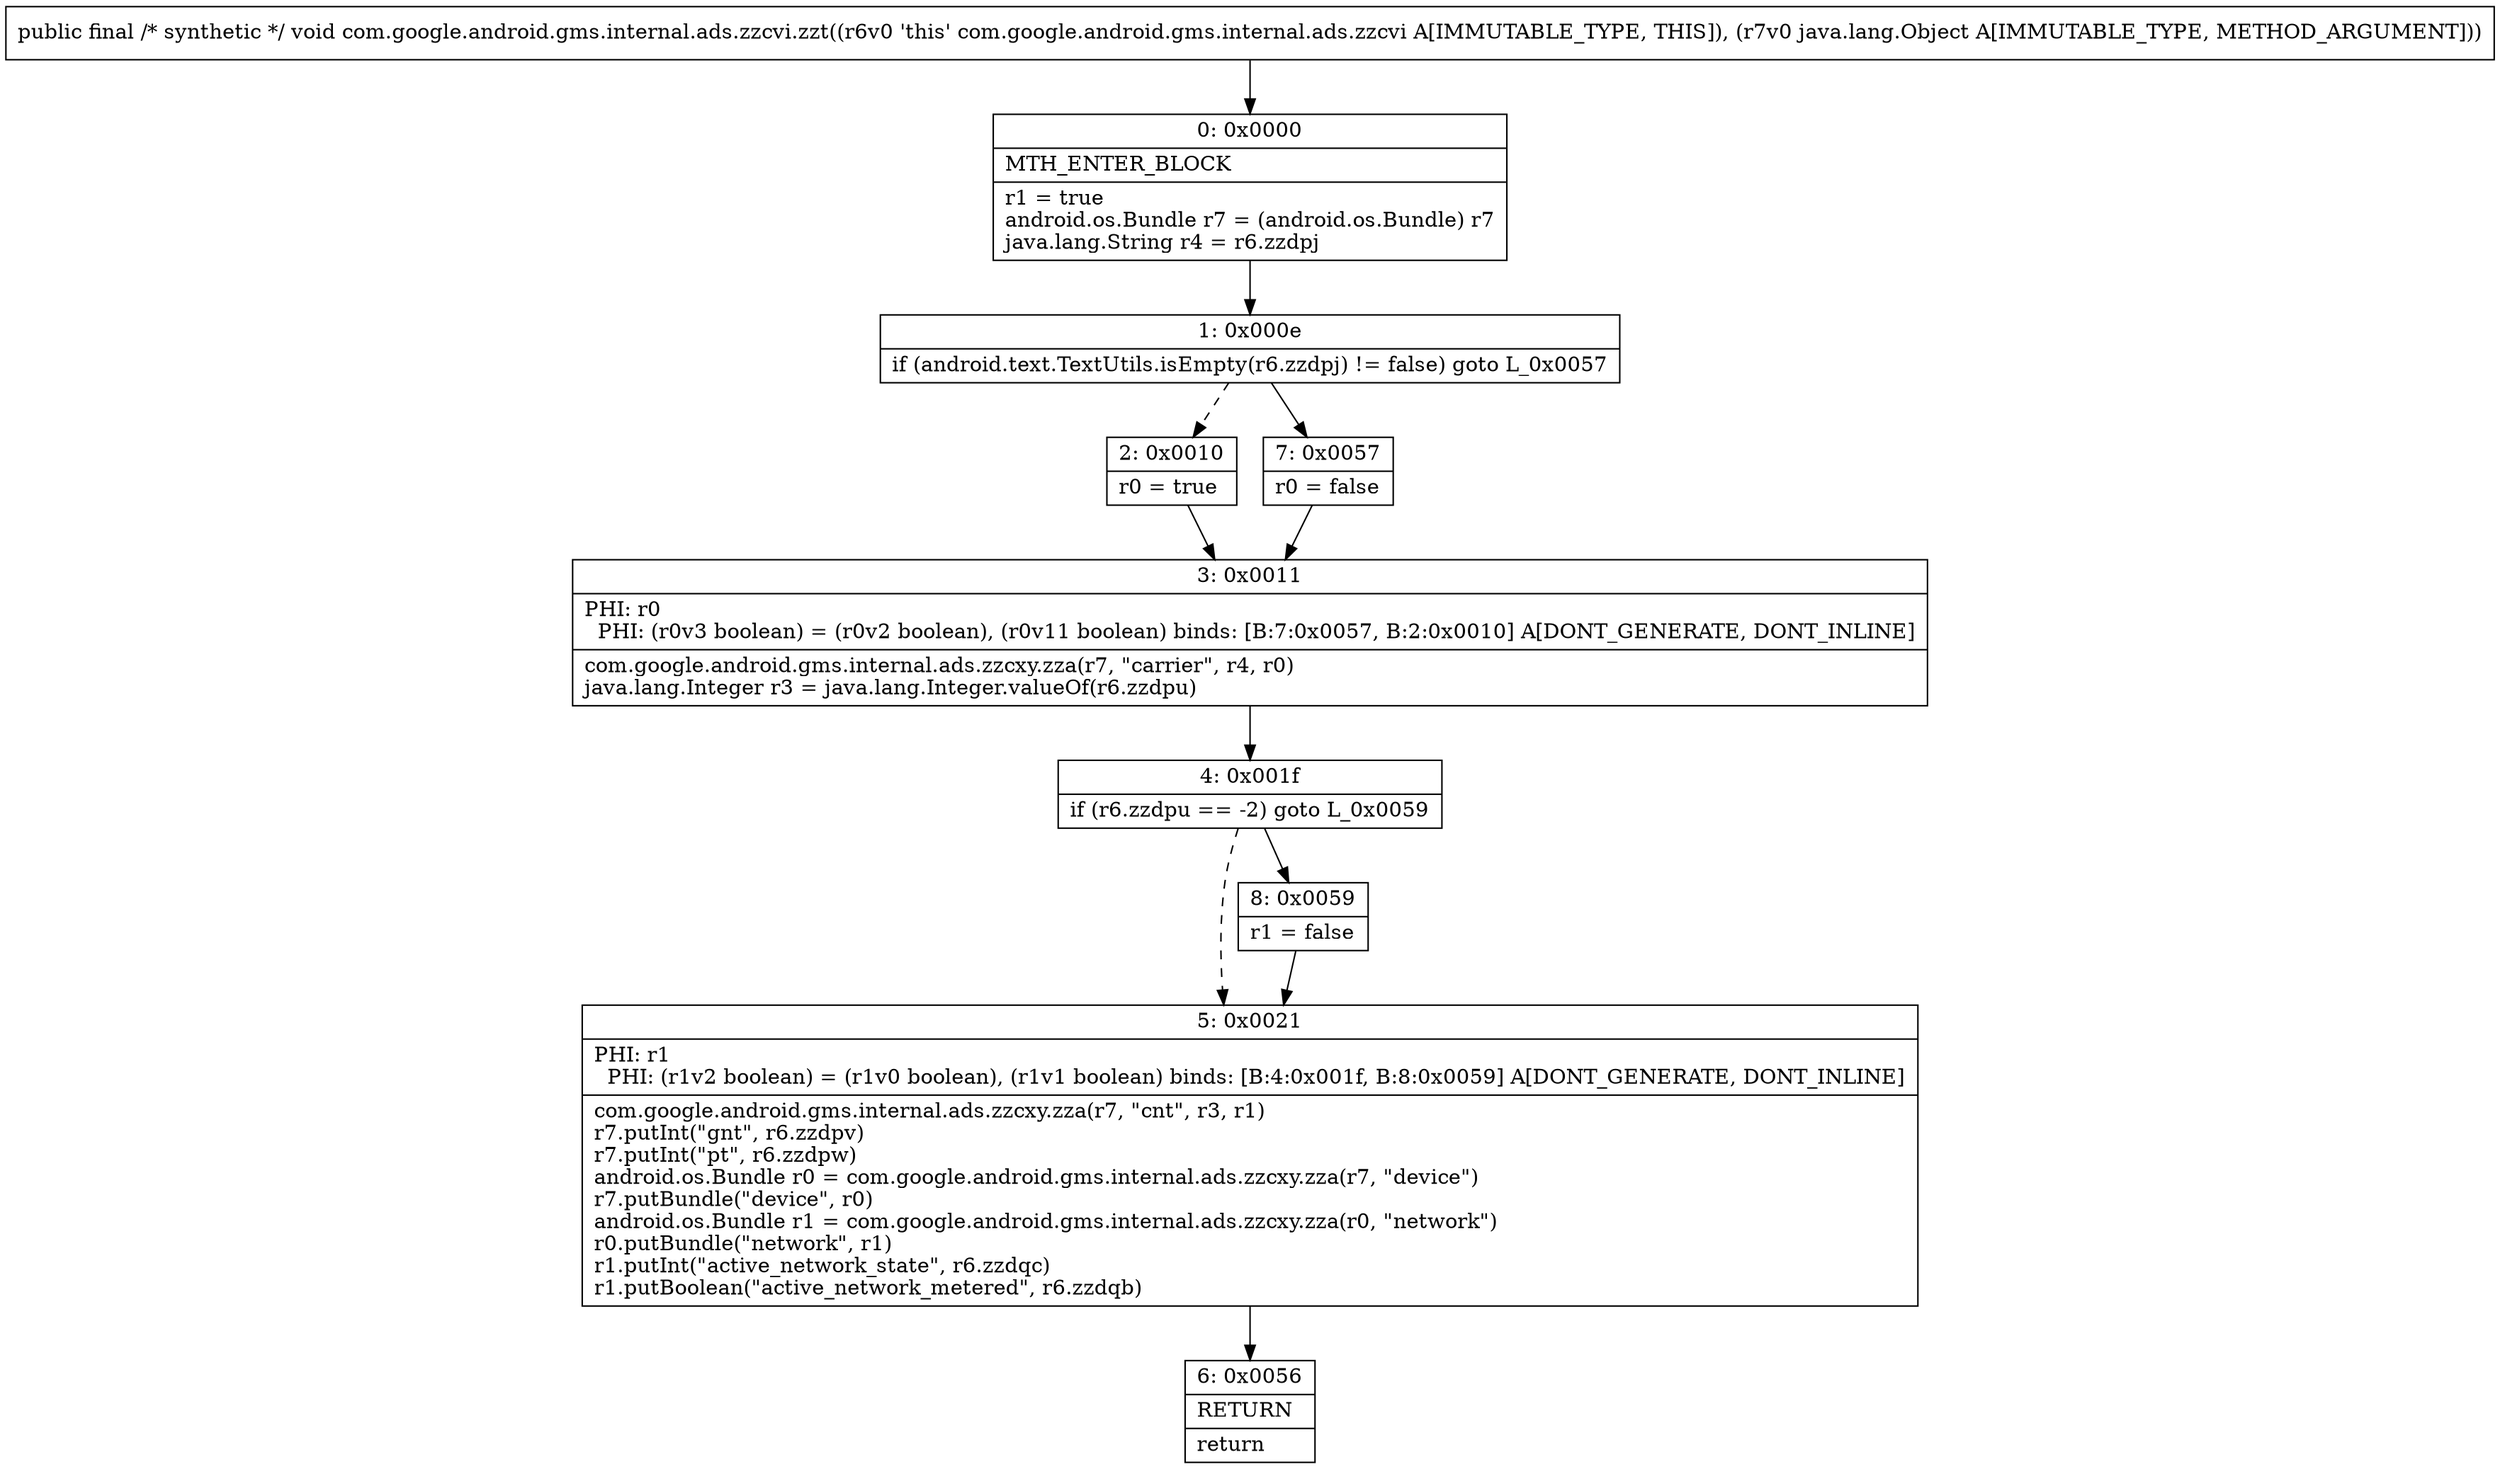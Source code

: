 digraph "CFG forcom.google.android.gms.internal.ads.zzcvi.zzt(Ljava\/lang\/Object;)V" {
Node_0 [shape=record,label="{0\:\ 0x0000|MTH_ENTER_BLOCK\l|r1 = true\landroid.os.Bundle r7 = (android.os.Bundle) r7\ljava.lang.String r4 = r6.zzdpj\l}"];
Node_1 [shape=record,label="{1\:\ 0x000e|if (android.text.TextUtils.isEmpty(r6.zzdpj) != false) goto L_0x0057\l}"];
Node_2 [shape=record,label="{2\:\ 0x0010|r0 = true\l}"];
Node_3 [shape=record,label="{3\:\ 0x0011|PHI: r0 \l  PHI: (r0v3 boolean) = (r0v2 boolean), (r0v11 boolean) binds: [B:7:0x0057, B:2:0x0010] A[DONT_GENERATE, DONT_INLINE]\l|com.google.android.gms.internal.ads.zzcxy.zza(r7, \"carrier\", r4, r0)\ljava.lang.Integer r3 = java.lang.Integer.valueOf(r6.zzdpu)\l}"];
Node_4 [shape=record,label="{4\:\ 0x001f|if (r6.zzdpu == \-2) goto L_0x0059\l}"];
Node_5 [shape=record,label="{5\:\ 0x0021|PHI: r1 \l  PHI: (r1v2 boolean) = (r1v0 boolean), (r1v1 boolean) binds: [B:4:0x001f, B:8:0x0059] A[DONT_GENERATE, DONT_INLINE]\l|com.google.android.gms.internal.ads.zzcxy.zza(r7, \"cnt\", r3, r1)\lr7.putInt(\"gnt\", r6.zzdpv)\lr7.putInt(\"pt\", r6.zzdpw)\landroid.os.Bundle r0 = com.google.android.gms.internal.ads.zzcxy.zza(r7, \"device\")\lr7.putBundle(\"device\", r0)\landroid.os.Bundle r1 = com.google.android.gms.internal.ads.zzcxy.zza(r0, \"network\")\lr0.putBundle(\"network\", r1)\lr1.putInt(\"active_network_state\", r6.zzdqc)\lr1.putBoolean(\"active_network_metered\", r6.zzdqb)\l}"];
Node_6 [shape=record,label="{6\:\ 0x0056|RETURN\l|return\l}"];
Node_7 [shape=record,label="{7\:\ 0x0057|r0 = false\l}"];
Node_8 [shape=record,label="{8\:\ 0x0059|r1 = false\l}"];
MethodNode[shape=record,label="{public final \/* synthetic *\/ void com.google.android.gms.internal.ads.zzcvi.zzt((r6v0 'this' com.google.android.gms.internal.ads.zzcvi A[IMMUTABLE_TYPE, THIS]), (r7v0 java.lang.Object A[IMMUTABLE_TYPE, METHOD_ARGUMENT])) }"];
MethodNode -> Node_0;
Node_0 -> Node_1;
Node_1 -> Node_2[style=dashed];
Node_1 -> Node_7;
Node_2 -> Node_3;
Node_3 -> Node_4;
Node_4 -> Node_5[style=dashed];
Node_4 -> Node_8;
Node_5 -> Node_6;
Node_7 -> Node_3;
Node_8 -> Node_5;
}

